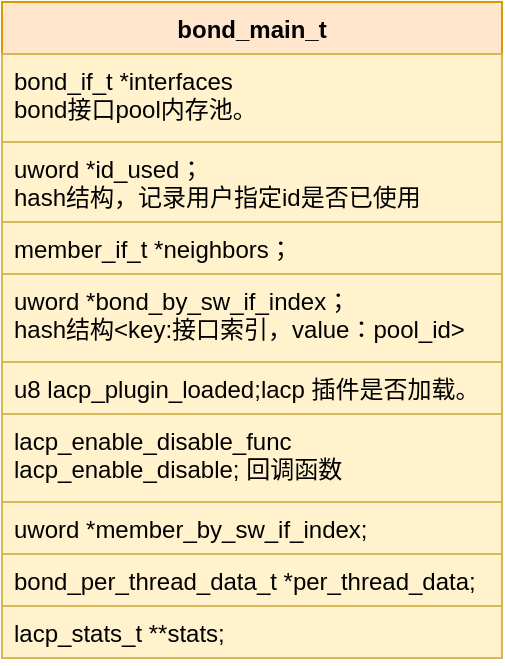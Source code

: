 <mxfile version="14.9.3" type="github">
  <diagram id="9AG6dMXkFzKv3NEKEavT" name="Page-1">
    <mxGraphModel dx="782" dy="436" grid="1" gridSize="10" guides="1" tooltips="1" connect="1" arrows="1" fold="1" page="1" pageScale="1" pageWidth="827" pageHeight="1169" math="0" shadow="0">
      <root>
        <mxCell id="0" />
        <mxCell id="1" parent="0" />
        <mxCell id="q2S3u8bW5YVib6_HT2O6-1" value="bond_main_t" style="swimlane;fontStyle=1;align=center;verticalAlign=top;childLayout=stackLayout;horizontal=1;startSize=26;horizontalStack=0;resizeParent=1;resizeParentMax=0;resizeLast=0;collapsible=1;marginBottom=0;fillColor=#ffe6cc;strokeColor=#d79b00;" vertex="1" parent="1">
          <mxGeometry x="140" y="350" width="250" height="328" as="geometry" />
        </mxCell>
        <mxCell id="q2S3u8bW5YVib6_HT2O6-2" value="bond_if_t *interfaces&#xa;bond接口pool内存池。" style="text;strokeColor=#d6b656;fillColor=#fff2cc;align=left;verticalAlign=top;spacingLeft=4;spacingRight=4;overflow=hidden;rotatable=0;points=[[0,0.5],[1,0.5]];portConstraint=eastwest;" vertex="1" parent="q2S3u8bW5YVib6_HT2O6-1">
          <mxGeometry y="26" width="250" height="44" as="geometry" />
        </mxCell>
        <mxCell id="q2S3u8bW5YVib6_HT2O6-4" value="uword *id_used；&#xa;hash结构，记录用户指定id是否已使用" style="text;strokeColor=#d6b656;fillColor=#fff2cc;align=left;verticalAlign=top;spacingLeft=4;spacingRight=4;overflow=hidden;rotatable=0;points=[[0,0.5],[1,0.5]];portConstraint=eastwest;" vertex="1" parent="q2S3u8bW5YVib6_HT2O6-1">
          <mxGeometry y="70" width="250" height="40" as="geometry" />
        </mxCell>
        <mxCell id="q2S3u8bW5YVib6_HT2O6-5" value="member_if_t *neighbors；&#xa;" style="text;strokeColor=#d6b656;fillColor=#fff2cc;align=left;verticalAlign=top;spacingLeft=4;spacingRight=4;overflow=hidden;rotatable=0;points=[[0,0.5],[1,0.5]];portConstraint=eastwest;" vertex="1" parent="q2S3u8bW5YVib6_HT2O6-1">
          <mxGeometry y="110" width="250" height="26" as="geometry" />
        </mxCell>
        <mxCell id="q2S3u8bW5YVib6_HT2O6-6" value="uword *bond_by_sw_if_index；&#xa;hash结构&lt;key:接口索引，value：pool_id&gt;" style="text;strokeColor=#d6b656;fillColor=#fff2cc;align=left;verticalAlign=top;spacingLeft=4;spacingRight=4;overflow=hidden;rotatable=0;points=[[0,0.5],[1,0.5]];portConstraint=eastwest;" vertex="1" parent="q2S3u8bW5YVib6_HT2O6-1">
          <mxGeometry y="136" width="250" height="44" as="geometry" />
        </mxCell>
        <mxCell id="q2S3u8bW5YVib6_HT2O6-7" value="u8 lacp_plugin_loaded;lacp 插件是否加载。" style="text;strokeColor=#d6b656;fillColor=#fff2cc;align=left;verticalAlign=top;spacingLeft=4;spacingRight=4;overflow=hidden;rotatable=0;points=[[0,0.5],[1,0.5]];portConstraint=eastwest;" vertex="1" parent="q2S3u8bW5YVib6_HT2O6-1">
          <mxGeometry y="180" width="250" height="26" as="geometry" />
        </mxCell>
        <mxCell id="q2S3u8bW5YVib6_HT2O6-8" value="lacp_enable_disable_func &#xa;lacp_enable_disable; 回调函数" style="text;strokeColor=#d6b656;fillColor=#fff2cc;align=left;verticalAlign=top;spacingLeft=4;spacingRight=4;overflow=hidden;rotatable=0;points=[[0,0.5],[1,0.5]];portConstraint=eastwest;" vertex="1" parent="q2S3u8bW5YVib6_HT2O6-1">
          <mxGeometry y="206" width="250" height="44" as="geometry" />
        </mxCell>
        <mxCell id="q2S3u8bW5YVib6_HT2O6-9" value="uword *member_by_sw_if_index;" style="text;strokeColor=#d6b656;fillColor=#fff2cc;align=left;verticalAlign=top;spacingLeft=4;spacingRight=4;overflow=hidden;rotatable=0;points=[[0,0.5],[1,0.5]];portConstraint=eastwest;" vertex="1" parent="q2S3u8bW5YVib6_HT2O6-1">
          <mxGeometry y="250" width="250" height="26" as="geometry" />
        </mxCell>
        <mxCell id="q2S3u8bW5YVib6_HT2O6-10" value="bond_per_thread_data_t *per_thread_data;" style="text;strokeColor=#d6b656;fillColor=#fff2cc;align=left;verticalAlign=top;spacingLeft=4;spacingRight=4;overflow=hidden;rotatable=0;points=[[0,0.5],[1,0.5]];portConstraint=eastwest;" vertex="1" parent="q2S3u8bW5YVib6_HT2O6-1">
          <mxGeometry y="276" width="250" height="26" as="geometry" />
        </mxCell>
        <mxCell id="q2S3u8bW5YVib6_HT2O6-11" value="lacp_stats_t **stats;" style="text;strokeColor=#d6b656;fillColor=#fff2cc;align=left;verticalAlign=top;spacingLeft=4;spacingRight=4;overflow=hidden;rotatable=0;points=[[0,0.5],[1,0.5]];portConstraint=eastwest;" vertex="1" parent="q2S3u8bW5YVib6_HT2O6-1">
          <mxGeometry y="302" width="250" height="26" as="geometry" />
        </mxCell>
      </root>
    </mxGraphModel>
  </diagram>
</mxfile>
